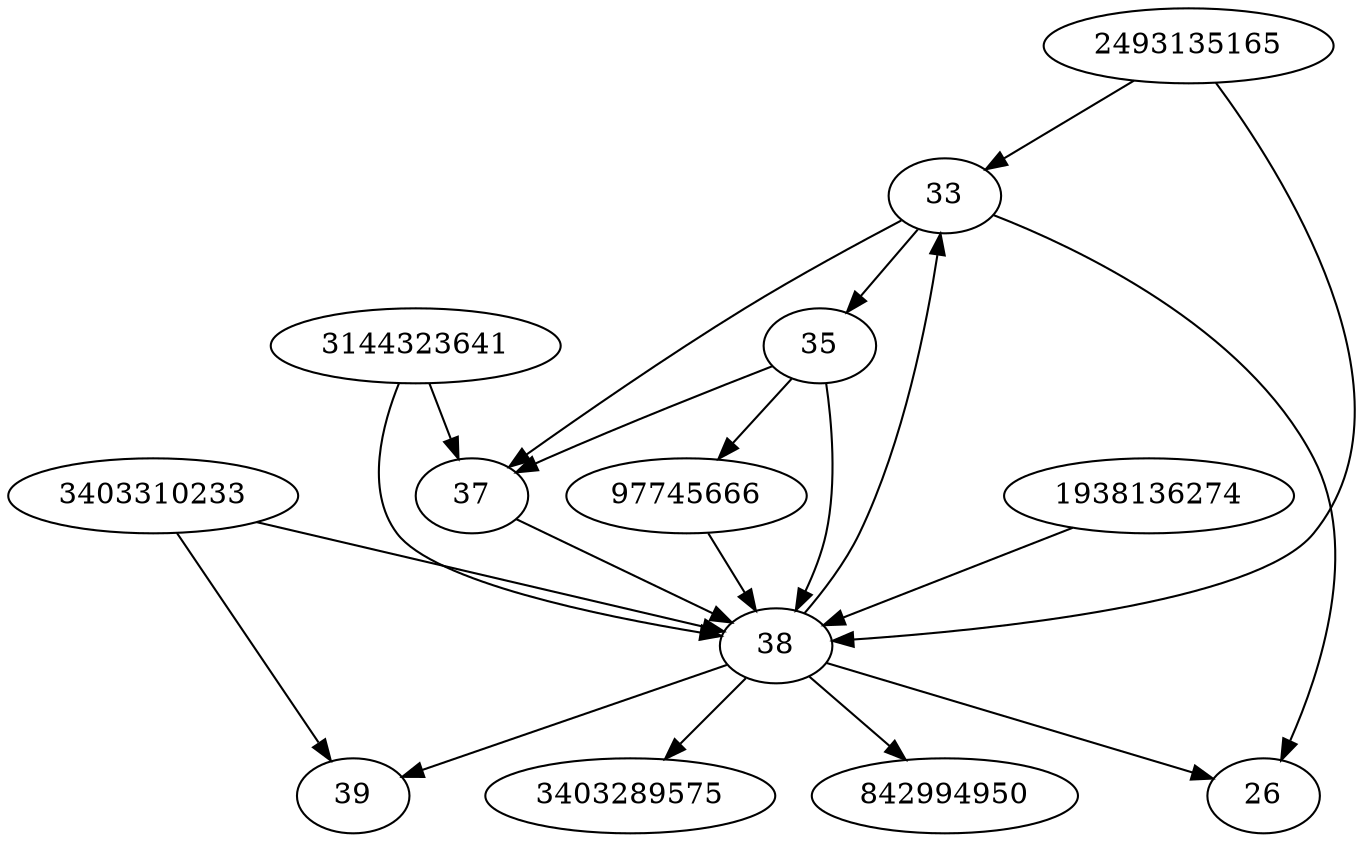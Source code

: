 strict digraph  {
33;
97745666;
35;
3403310233;
37;
842994950;
3403289575;
39;
38;
1938136274;
3144323641;
26;
2493135165;
33 -> 35;
33 -> 26;
33 -> 37;
97745666 -> 38;
35 -> 97745666;
35 -> 38;
35 -> 37;
3403310233 -> 38;
3403310233 -> 39;
37 -> 38;
38 -> 33;
38 -> 3403289575;
38 -> 26;
38 -> 39;
38 -> 842994950;
1938136274 -> 38;
3144323641 -> 37;
3144323641 -> 38;
2493135165 -> 33;
2493135165 -> 38;
}
